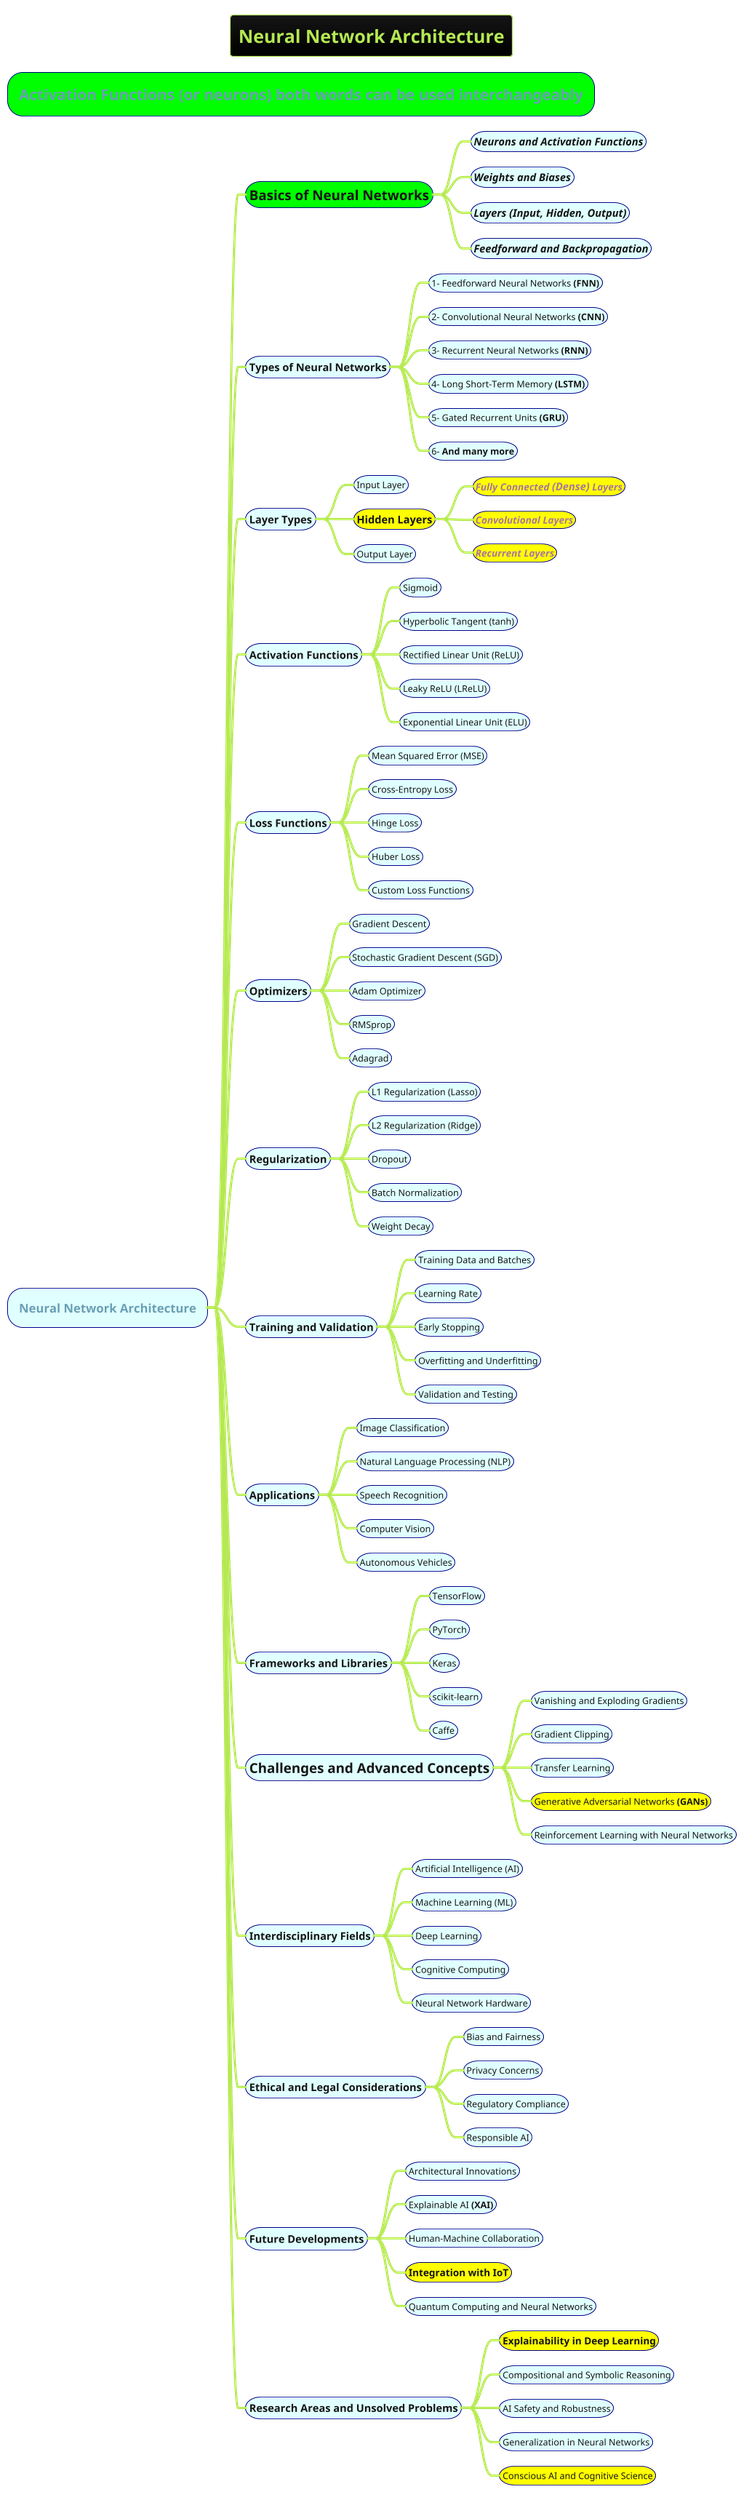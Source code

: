 @startmindmap
title = Neural Network Architecture
!theme hacker
skinparam node {
    BackgroundColor LightCyan
    BorderColor DarkBlue
}

*[#lime] =Activation Functions (or neurons) both words can be used interchangeably

* Neural Network Architecture
**[#lime] =Basics of Neural Networks
*** ===//Neurons and Activation Functions//
*** ===//Weights and Biases//
*** ===//Layers (Input, Hidden, Output)//
*** ===//Feedforward and Backpropagation//

** Types of Neural Networks
*** 1- Feedforward Neural Networks **(FNN)**
*** 2- Convolutional Neural Networks **(CNN)**
*** 3- Recurrent Neural Networks **(RNN)**
*** 4- Long Short-Term Memory **(LSTM)**
*** 5- Gated Recurrent Units **(GRU)**
*** 6- **And many more**

** Layer Types
*** Input Layer
***[#yellow] ==Hidden Layers
****[#yellow] ===//Fully Connected **(Dense)** Layers//
****[#yellow] ===//Convolutional Layers//
****[#yellow] ===//Recurrent Layers//
*** Output Layer

** Activation Functions
*** Sigmoid
*** Hyperbolic Tangent (tanh)
*** Rectified Linear Unit (ReLU)
*** Leaky ReLU (LReLU)
*** Exponential Linear Unit (ELU)

** Loss Functions
*** Mean Squared Error (MSE)
*** Cross-Entropy Loss
*** Hinge Loss
*** Huber Loss
*** Custom Loss Functions

** Optimizers
*** Gradient Descent
*** Stochastic Gradient Descent (SGD)
*** Adam Optimizer
*** RMSprop
*** Adagrad

** Regularization
*** L1 Regularization (Lasso)
*** L2 Regularization (Ridge)
*** Dropout
*** Batch Normalization
*** Weight Decay

** Training and Validation
*** Training Data and Batches
*** Learning Rate
*** Early Stopping
*** Overfitting and Underfitting
*** Validation and Testing

** Applications
*** Image Classification
*** Natural Language Processing (NLP)
*** Speech Recognition
*** Computer Vision
*** Autonomous Vehicles

** Frameworks and Libraries
*** TensorFlow
*** PyTorch
*** Keras
*** scikit-learn
*** Caffe

** =Challenges and Advanced Concepts
*** Vanishing and Exploding Gradients
*** Gradient Clipping
*** Transfer Learning
***[#yellow] Generative Adversarial Networks **(GANs)**
*** Reinforcement Learning with Neural Networks

** Interdisciplinary Fields
*** Artificial Intelligence (AI)
*** Machine Learning (ML)
*** Deep Learning
*** Cognitive Computing
*** Neural Network Hardware

** Ethical and Legal Considerations
*** Bias and Fairness
*** Privacy Concerns
*** Regulatory Compliance
*** Responsible AI

** Future Developments
*** Architectural Innovations
*** Explainable AI **(XAI)**
*** Human-Machine Collaboration
***[#yellow] ===Integration with IoT
*** Quantum Computing and Neural Networks

** Research Areas and Unsolved Problems
***[#yellow] ===Explainability in Deep Learning
*** Compositional and Symbolic Reasoning
*** AI Safety and Robustness
*** Generalization in Neural Networks
***[#yellow] Conscious AI and Cognitive Science
@endmindmap
